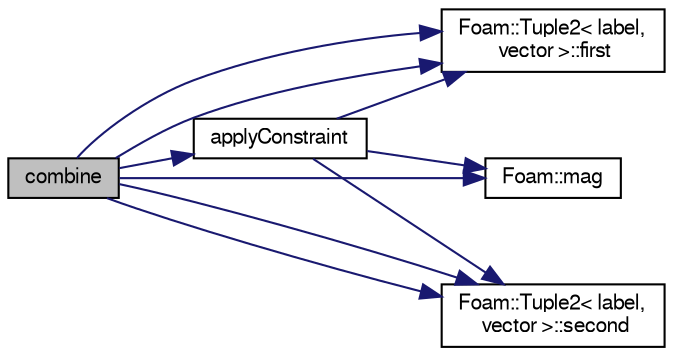 digraph "combine"
{
  bgcolor="transparent";
  edge [fontname="FreeSans",fontsize="10",labelfontname="FreeSans",labelfontsize="10"];
  node [fontname="FreeSans",fontsize="10",shape=record];
  rankdir="LR";
  Node51 [label="combine",height=0.2,width=0.4,color="black", fillcolor="grey75", style="filled", fontcolor="black"];
  Node51 -> Node52 [color="midnightblue",fontsize="10",style="solid",fontname="FreeSans"];
  Node52 [label="applyConstraint",height=0.2,width=0.4,color="black",URL="$a26642.html#a1c47e7042699d937ffa928bbdcf19556",tooltip="Apply and accumulate the effect of the given constraint direction. "];
  Node52 -> Node53 [color="midnightblue",fontsize="10",style="solid",fontname="FreeSans"];
  Node53 [label="Foam::Tuple2\< label,\l vector \>::first",height=0.2,width=0.4,color="black",URL="$a28430.html#a851d003bd93ae87649e83fc6e50a90a6",tooltip="Return first. "];
  Node52 -> Node54 [color="midnightblue",fontsize="10",style="solid",fontname="FreeSans"];
  Node54 [label="Foam::mag",height=0.2,width=0.4,color="black",URL="$a21124.html#a929da2a3fdcf3dacbbe0487d3a330dae"];
  Node52 -> Node55 [color="midnightblue",fontsize="10",style="solid",fontname="FreeSans"];
  Node55 [label="Foam::Tuple2\< label,\l vector \>::second",height=0.2,width=0.4,color="black",URL="$a28430.html#a3d89ce084afc65b34a84b9f42d68f27c",tooltip="Return second. "];
  Node51 -> Node53 [color="midnightblue",fontsize="10",style="solid",fontname="FreeSans"];
  Node51 -> Node53 [color="midnightblue",fontsize="10",style="solid",fontname="FreeSans"];
  Node51 -> Node54 [color="midnightblue",fontsize="10",style="solid",fontname="FreeSans"];
  Node51 -> Node55 [color="midnightblue",fontsize="10",style="solid",fontname="FreeSans"];
  Node51 -> Node55 [color="midnightblue",fontsize="10",style="solid",fontname="FreeSans"];
}
